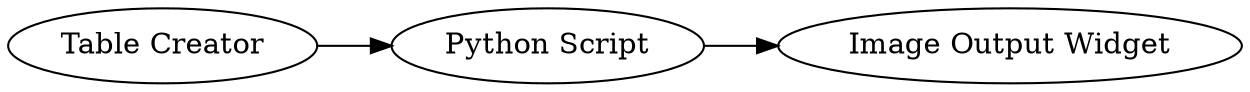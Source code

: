 digraph {
	16 -> 17
	7 -> 16
	16 [label="Python Script"]
	7 [label="Table Creator"]
	17 [label="Image Output Widget"]
	rankdir=LR
}
